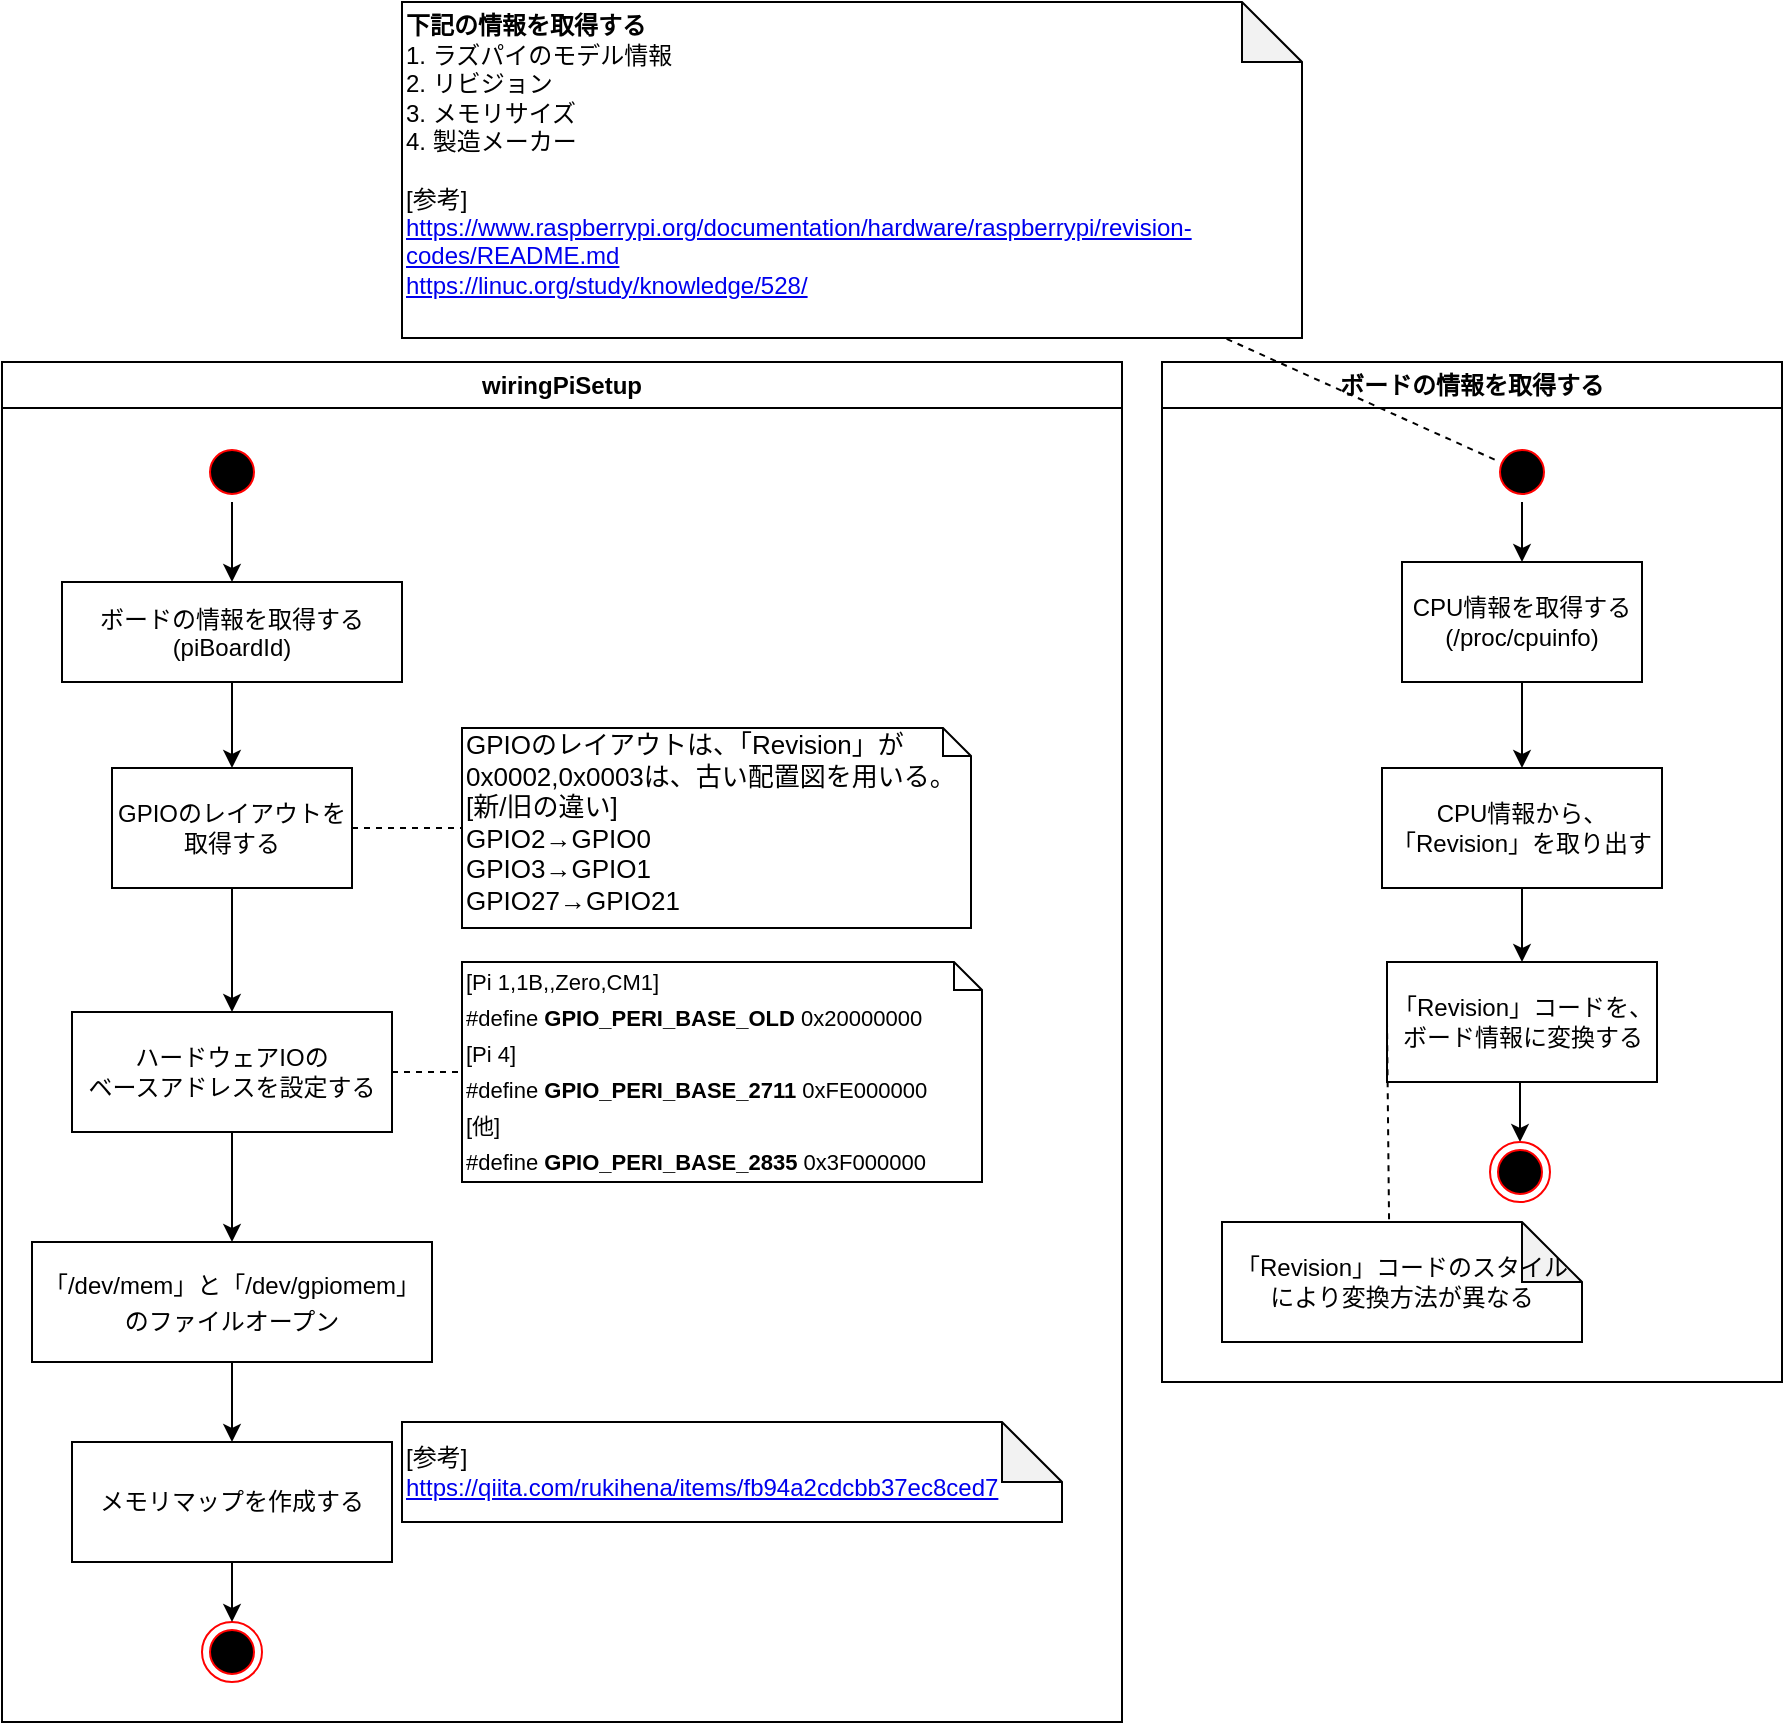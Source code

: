 <mxfile version="12.9.11" type="device"><diagram name="Page-1" id="e7e014a7-5840-1c2e-5031-d8a46d1fe8dd"><mxGraphModel dx="2520" dy="1772" grid="1" gridSize="10" guides="1" tooltips="1" connect="1" arrows="1" fold="1" page="1" pageScale="1" pageWidth="1169" pageHeight="826" background="#ffffff" math="0" shadow="0"><root><mxCell id="0"/><mxCell id="1" parent="0"/><mxCell id="2" value="wiringPiSetup" style="swimlane;whiteSpace=wrap" parent="1" vertex="1"><mxGeometry x="-30" y="140" width="560" height="680" as="geometry"/></mxCell><mxCell id="H75_I0greO2MqYdTQdnZ-73" style="edgeStyle=orthogonalEdgeStyle;rounded=0;orthogonalLoop=1;jettySize=auto;html=1;exitX=0.5;exitY=1;exitDx=0;exitDy=0;entryX=0.5;entryY=0;entryDx=0;entryDy=0;" edge="1" parent="2" source="5" target="7"><mxGeometry relative="1" as="geometry"/></mxCell><mxCell id="5" value="" style="ellipse;shape=startState;fillColor=#000000;strokeColor=#ff0000;" parent="2" vertex="1"><mxGeometry x="100" y="40" width="30" height="30" as="geometry"/></mxCell><mxCell id="H75_I0greO2MqYdTQdnZ-74" style="edgeStyle=orthogonalEdgeStyle;rounded=0;orthogonalLoop=1;jettySize=auto;html=1;exitX=0.5;exitY=1;exitDx=0;exitDy=0;entryX=0.5;entryY=0;entryDx=0;entryDy=0;" edge="1" parent="2" source="7" target="H75_I0greO2MqYdTQdnZ-63"><mxGeometry relative="1" as="geometry"/></mxCell><mxCell id="7" value="ボードの情報を取得する&#xa;(piBoardId)" style="" parent="2" vertex="1"><mxGeometry x="30" y="110" width="170" height="50" as="geometry"/></mxCell><mxCell id="H75_I0greO2MqYdTQdnZ-71" style="edgeStyle=orthogonalEdgeStyle;rounded=0;orthogonalLoop=1;jettySize=auto;html=1;exitX=0.5;exitY=1;exitDx=0;exitDy=0;entryX=0.5;entryY=0;entryDx=0;entryDy=0;" edge="1" parent="2" source="H75_I0greO2MqYdTQdnZ-63" target="H75_I0greO2MqYdTQdnZ-67"><mxGeometry relative="1" as="geometry"/></mxCell><mxCell id="H75_I0greO2MqYdTQdnZ-63" value="GPIOのレイアウトを取得する" style="rounded=0;whiteSpace=wrap;html=1;" vertex="1" parent="2"><mxGeometry x="55" y="203" width="120" height="60" as="geometry"/></mxCell><mxCell id="H75_I0greO2MqYdTQdnZ-77" style="edgeStyle=orthogonalEdgeStyle;rounded=0;orthogonalLoop=1;jettySize=auto;html=1;exitX=0.5;exitY=1;exitDx=0;exitDy=0;" edge="1" parent="2" source="H75_I0greO2MqYdTQdnZ-67" target="H75_I0greO2MqYdTQdnZ-75"><mxGeometry relative="1" as="geometry"/></mxCell><mxCell id="H75_I0greO2MqYdTQdnZ-67" value="ハードウェアIOの&lt;br&gt;ベースアドレスを設定する" style="rounded=0;whiteSpace=wrap;html=1;" vertex="1" parent="2"><mxGeometry x="35" y="325" width="160" height="60" as="geometry"/></mxCell><mxCell id="H75_I0greO2MqYdTQdnZ-68" value="&lt;div style=&quot;line-height: 18px ; font-size: 11px&quot;&gt;&lt;div&gt;[Pi 1,1B,,Zero,CM1]&lt;/div&gt;&lt;div&gt;&lt;span&gt;#define&lt;/span&gt;&lt;span&gt; &lt;/span&gt;&lt;span style=&quot;font-weight: bold&quot;&gt;GPIO_PERI_BASE_OLD&lt;/span&gt;&lt;span&gt;  &lt;/span&gt;&lt;span&gt;0x20000000&lt;/span&gt;&lt;/div&gt;&lt;div&gt;&lt;span&gt;[Pi 4]&lt;/span&gt;&lt;/div&gt;&lt;div&gt;#define&amp;nbsp;&lt;span style=&quot;font-weight: bold&quot;&gt;GPIO_PERI_BASE_2711&lt;/span&gt;&amp;nbsp;0xFE000000&lt;span&gt;&lt;br&gt;&lt;/span&gt;&lt;/div&gt;&lt;div&gt;&lt;span&gt;[他]&lt;/span&gt;&lt;/div&gt;&lt;div&gt;&lt;span&gt;#define&lt;/span&gt;&lt;span&gt; &lt;/span&gt;&lt;span style=&quot;font-weight: bold&quot;&gt;GPIO_PERI_BASE_2835&lt;/span&gt;&lt;span&gt; &lt;/span&gt;&lt;span&gt;0x3F000000&lt;/span&gt;&lt;/div&gt;&lt;div&gt;&lt;br&gt;&lt;/div&gt;&lt;/div&gt;" style="shape=note;whiteSpace=wrap;html=1;size=14;verticalAlign=top;align=left;spacingTop=-6;" vertex="1" parent="2"><mxGeometry x="230" y="300" width="260" height="110" as="geometry"/></mxCell><mxCell id="H75_I0greO2MqYdTQdnZ-69" value="" style="endArrow=none;dashed=1;html=1;entryX=0;entryY=0.5;entryDx=0;entryDy=0;entryPerimeter=0;exitX=1;exitY=0.5;exitDx=0;exitDy=0;" edge="1" parent="2" source="H75_I0greO2MqYdTQdnZ-67" target="H75_I0greO2MqYdTQdnZ-68"><mxGeometry width="50" height="50" relative="1" as="geometry"><mxPoint x="170" y="480" as="sourcePoint"/><mxPoint x="220" y="430" as="targetPoint"/></mxGeometry></mxCell><mxCell id="H75_I0greO2MqYdTQdnZ-79" style="edgeStyle=orthogonalEdgeStyle;rounded=0;orthogonalLoop=1;jettySize=auto;html=1;exitX=0.5;exitY=1;exitDx=0;exitDy=0;entryX=0.5;entryY=0;entryDx=0;entryDy=0;" edge="1" parent="2" source="H75_I0greO2MqYdTQdnZ-75" target="H75_I0greO2MqYdTQdnZ-78"><mxGeometry relative="1" as="geometry"/></mxCell><mxCell id="H75_I0greO2MqYdTQdnZ-75" value="&lt;div style=&quot;line-height: 18px&quot;&gt;&lt;span&gt;「/dev/mem」と「&lt;/span&gt;&lt;span&gt;/dev/gpiomem」のファイルオープン&lt;/span&gt;&lt;/div&gt;" style="rounded=0;whiteSpace=wrap;html=1;" vertex="1" parent="2"><mxGeometry x="15" y="440" width="200" height="60" as="geometry"/></mxCell><mxCell id="H75_I0greO2MqYdTQdnZ-64" value="&lt;font style=&quot;font-size: 13px&quot;&gt;GPIOのレイアウトは、「Revision」が0x0002,0x0003は、古い配置図を用いる。&lt;br&gt;[新/旧の違い]&lt;br&gt;&lt;span style=&quot;font-family: &amp;#34;arial&amp;#34; , &amp;#34;helvetica&amp;#34; , sans-serif&quot;&gt;GPIO2→GPIO0&lt;/span&gt;&lt;br style=&quot;font-family: &amp;#34;arial&amp;#34; , &amp;#34;helvetica&amp;#34; , sans-serif&quot;&gt;&lt;span style=&quot;font-family: &amp;#34;arial&amp;#34; , &amp;#34;helvetica&amp;#34; , sans-serif&quot;&gt;GPIO3→GPIO1&lt;/span&gt;&lt;br style=&quot;font-family: &amp;#34;arial&amp;#34; , &amp;#34;helvetica&amp;#34; , sans-serif&quot;&gt;&lt;span style=&quot;font-family: &amp;#34;arial&amp;#34; , &amp;#34;helvetica&amp;#34; , sans-serif&quot;&gt;GPIO27→GPIO21&lt;/span&gt;&lt;/font&gt;" style="shape=note;whiteSpace=wrap;html=1;size=14;verticalAlign=top;align=left;spacingTop=-6;" vertex="1" parent="2"><mxGeometry x="230" y="183" width="254.5" height="100" as="geometry"/></mxCell><mxCell id="H75_I0greO2MqYdTQdnZ-66" value="" style="endArrow=none;dashed=1;html=1;entryX=0;entryY=0.5;entryDx=0;entryDy=0;entryPerimeter=0;exitX=1;exitY=0.5;exitDx=0;exitDy=0;" edge="1" parent="2" source="H75_I0greO2MqYdTQdnZ-63" target="H75_I0greO2MqYdTQdnZ-64"><mxGeometry width="50" height="50" relative="1" as="geometry"><mxPoint x="190" y="370" as="sourcePoint"/><mxPoint x="240" y="320" as="targetPoint"/></mxGeometry></mxCell><mxCell id="H75_I0greO2MqYdTQdnZ-76" value="[参考]&lt;br&gt;&lt;a href=&quot;https://qiita.com/rukihena/items/fb94a2cdcbb37ec8ced7&quot;&gt;https://qiita.com/rukihena/items/fb94a2cdcbb37ec8ced7&lt;/a&gt;" style="shape=note;whiteSpace=wrap;html=1;backgroundOutline=1;darkOpacity=0.05;align=left;" vertex="1" parent="2"><mxGeometry x="200" y="530" width="330" height="50" as="geometry"/></mxCell><mxCell id="H75_I0greO2MqYdTQdnZ-78" value="メモリマップを作成する" style="rounded=0;whiteSpace=wrap;html=1;" vertex="1" parent="2"><mxGeometry x="35" y="540" width="160" height="60" as="geometry"/></mxCell><mxCell id="3" value="ボードの情報を取得する" style="swimlane;whiteSpace=wrap" parent="1" vertex="1"><mxGeometry x="550" y="140" width="310" height="510" as="geometry"/></mxCell><mxCell id="H75_I0greO2MqYdTQdnZ-50" style="edgeStyle=orthogonalEdgeStyle;rounded=0;orthogonalLoop=1;jettySize=auto;html=1;entryX=0.5;entryY=0;entryDx=0;entryDy=0;" edge="1" parent="3" source="13" target="H75_I0greO2MqYdTQdnZ-46"><mxGeometry relative="1" as="geometry"><mxPoint x="180" y="70" as="sourcePoint"/></mxGeometry></mxCell><mxCell id="13" value="" style="ellipse;shape=startState;fillColor=#000000;strokeColor=#ff0000;" parent="3" vertex="1"><mxGeometry x="165" y="40" width="30" height="30" as="geometry"/></mxCell><mxCell id="H75_I0greO2MqYdTQdnZ-49" style="edgeStyle=orthogonalEdgeStyle;rounded=0;orthogonalLoop=1;jettySize=auto;html=1;exitX=0.5;exitY=1;exitDx=0;exitDy=0;entryX=0.5;entryY=0;entryDx=0;entryDy=0;" edge="1" parent="3" source="H75_I0greO2MqYdTQdnZ-46" target="H75_I0greO2MqYdTQdnZ-47"><mxGeometry relative="1" as="geometry"/></mxCell><mxCell id="H75_I0greO2MqYdTQdnZ-46" value="CPU情報を取得する&lt;br&gt;(&lt;span&gt;/proc/cpuinfo)&lt;/span&gt;" style="rounded=0;whiteSpace=wrap;html=1;" vertex="1" parent="3"><mxGeometry x="120" y="100" width="120" height="60" as="geometry"/></mxCell><mxCell id="H75_I0greO2MqYdTQdnZ-53" style="edgeStyle=orthogonalEdgeStyle;rounded=0;orthogonalLoop=1;jettySize=auto;html=1;exitX=0.5;exitY=1;exitDx=0;exitDy=0;entryX=0.5;entryY=0;entryDx=0;entryDy=0;" edge="1" parent="3" source="H75_I0greO2MqYdTQdnZ-47" target="H75_I0greO2MqYdTQdnZ-55"><mxGeometry relative="1" as="geometry"><mxPoint x="180" y="300.0" as="targetPoint"/></mxGeometry></mxCell><mxCell id="H75_I0greO2MqYdTQdnZ-47" value="CPU情報から、&lt;br&gt;「&lt;span&gt;Revision」を取り出す&lt;/span&gt;" style="rounded=0;whiteSpace=wrap;html=1;" vertex="1" parent="3"><mxGeometry x="110" y="203" width="140" height="60" as="geometry"/></mxCell><mxCell id="H75_I0greO2MqYdTQdnZ-62" style="edgeStyle=orthogonalEdgeStyle;rounded=0;orthogonalLoop=1;jettySize=auto;html=1;exitX=0.5;exitY=1;exitDx=0;exitDy=0;entryX=0.5;entryY=0;entryDx=0;entryDy=0;" edge="1" parent="3" source="H75_I0greO2MqYdTQdnZ-55" target="H75_I0greO2MqYdTQdnZ-61"><mxGeometry relative="1" as="geometry"/></mxCell><mxCell id="H75_I0greO2MqYdTQdnZ-55" value="&lt;span&gt;「Revision」コードを、ボード情報に変換する&lt;/span&gt;" style="rounded=0;whiteSpace=wrap;html=1;" vertex="1" parent="3"><mxGeometry x="112.5" y="300" width="135" height="60" as="geometry"/></mxCell><mxCell id="H75_I0greO2MqYdTQdnZ-57" value="「Revision」コードのスタイルにより変換方法が異なる" style="shape=note;whiteSpace=wrap;html=1;backgroundOutline=1;darkOpacity=0.05;" vertex="1" parent="3"><mxGeometry x="30" y="430" width="180" height="60" as="geometry"/></mxCell><mxCell id="H75_I0greO2MqYdTQdnZ-59" value="" style="endArrow=none;dashed=1;html=1;entryX=0;entryY=0.5;entryDx=0;entryDy=0;exitX=0.464;exitY=-0.023;exitDx=0;exitDy=0;exitPerimeter=0;" edge="1" parent="3" source="H75_I0greO2MqYdTQdnZ-57" target="H75_I0greO2MqYdTQdnZ-55"><mxGeometry width="50" height="50" relative="1" as="geometry"><mxPoint x="30" y="430" as="sourcePoint"/><mxPoint x="80" y="380" as="targetPoint"/></mxGeometry></mxCell><mxCell id="H75_I0greO2MqYdTQdnZ-61" value="" style="ellipse;html=1;shape=endState;fillColor=#000000;strokeColor=#ff0000;" vertex="1" parent="3"><mxGeometry x="164" y="390" width="30" height="30" as="geometry"/></mxCell><mxCell id="H75_I0greO2MqYdTQdnZ-44" value="&lt;b&gt;下記の情報を取得する&lt;/b&gt;&lt;br&gt;1. ラズパイのモデル情報&lt;br&gt;2. リビジョン&lt;br&gt;3. メモリサイズ&lt;br&gt;&lt;div&gt;4. 製造メーカー&lt;/div&gt;&lt;div&gt;&lt;br&gt;&lt;/div&gt;&lt;div&gt;[参考]&lt;/div&gt;&lt;div&gt;&lt;a href=&quot;https://www.raspberrypi.org/documentation/hardware/raspberrypi/revision-codes/README.md&quot;&gt;https://www.raspberrypi.org/documentation/hardware/raspberrypi/revision-codes/README.md&lt;/a&gt;&lt;br&gt;&lt;/div&gt;&lt;div&gt;&lt;a href=&quot;https://linuc.org/study/knowledge/528/&quot;&gt;https://linuc.org/study/knowledge/528/&lt;/a&gt;&lt;br&gt;&lt;/div&gt;&lt;div&gt;&lt;br&gt;&lt;/div&gt;" style="shape=note;whiteSpace=wrap;html=1;backgroundOutline=1;darkOpacity=0.05;align=left;" vertex="1" parent="1"><mxGeometry x="170" y="-40" width="450" height="168" as="geometry"/></mxCell><mxCell id="H75_I0greO2MqYdTQdnZ-45" value="" style="endArrow=none;dashed=1;html=1;" edge="1" parent="1" source="13" target="H75_I0greO2MqYdTQdnZ-44"><mxGeometry width="50" height="50" relative="1" as="geometry"><mxPoint x="550" y="250" as="sourcePoint"/><mxPoint x="590" y="240" as="targetPoint"/></mxGeometry></mxCell><mxCell id="H75_I0greO2MqYdTQdnZ-80" value="" style="ellipse;html=1;shape=endState;fillColor=#000000;strokeColor=#ff0000;" vertex="1" parent="1"><mxGeometry x="70" y="770" width="30" height="30" as="geometry"/></mxCell><mxCell id="H75_I0greO2MqYdTQdnZ-81" style="edgeStyle=orthogonalEdgeStyle;rounded=0;orthogonalLoop=1;jettySize=auto;html=1;exitX=0.5;exitY=1;exitDx=0;exitDy=0;entryX=0.5;entryY=0;entryDx=0;entryDy=0;" edge="1" parent="1" source="H75_I0greO2MqYdTQdnZ-78" target="H75_I0greO2MqYdTQdnZ-80"><mxGeometry relative="1" as="geometry"/></mxCell></root></mxGraphModel></diagram></mxfile>